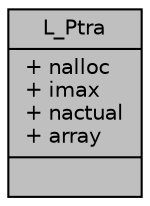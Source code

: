digraph "L_Ptra"
{
 // LATEX_PDF_SIZE
  edge [fontname="Helvetica",fontsize="10",labelfontname="Helvetica",labelfontsize="10"];
  node [fontname="Helvetica",fontsize="10",shape=record];
  Node1 [label="{L_Ptra\n|+ nalloc\l+ imax\l+ nactual\l+ array\l|}",height=0.2,width=0.4,color="black", fillcolor="grey75", style="filled", fontcolor="black",tooltip=" "];
}
